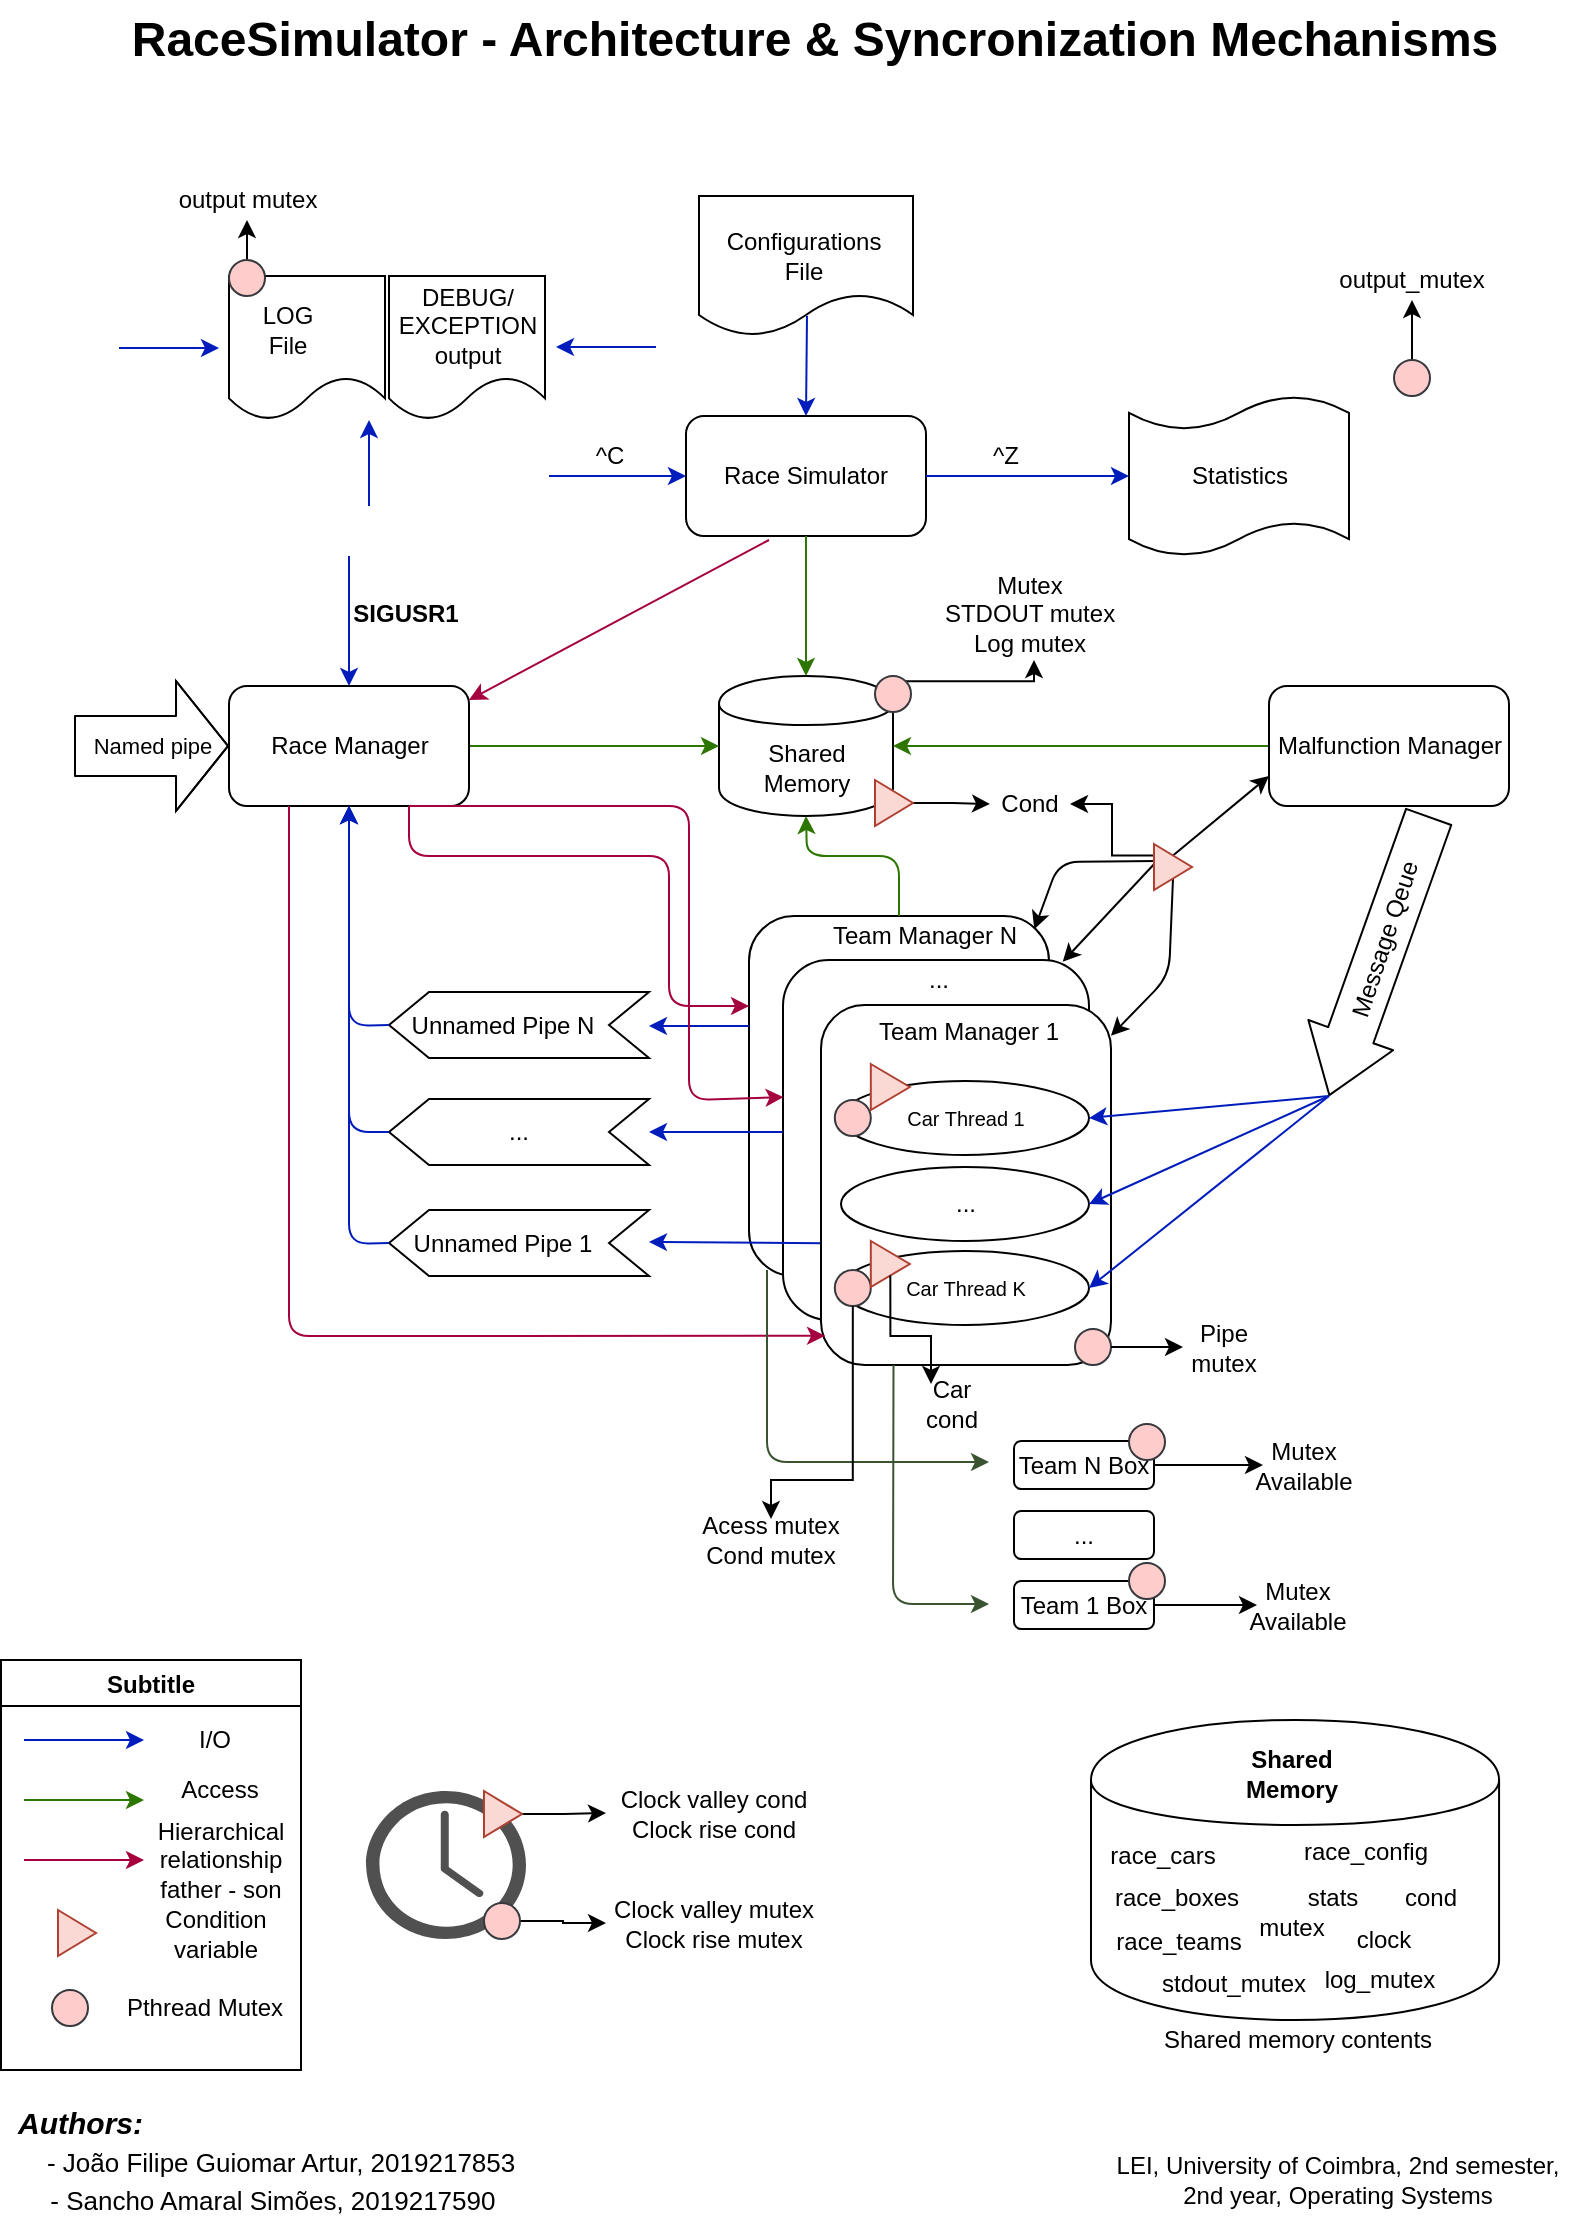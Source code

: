 <mxfile version="14.7.0" type="google"><diagram id="NdsoFHI-11ex6360zjBl" name="Page-1"><mxGraphModel dx="1662" dy="772" grid="1" gridSize="10" guides="1" tooltips="1" connect="1" arrows="1" fold="1" page="1" pageScale="1" pageWidth="827" pageHeight="1169" math="0" shadow="0"><root><mxCell id="0"/><mxCell id="1" parent="0"/><mxCell id="8gO8iqlARa6whVVpPcwn-1" value="Shared Memory" style="shape=cylinder;whiteSpace=wrap;html=1;boundedLbl=1;backgroundOutline=1;" parent="1" vertex="1"><mxGeometry x="372.5" y="368" width="87" height="70" as="geometry"/></mxCell><mxCell id="8gO8iqlARa6whVVpPcwn-2" value="Race Simulator" style="rounded=1;whiteSpace=wrap;html=1;" parent="1" vertex="1"><mxGeometry x="356" y="238" width="120" height="60" as="geometry"/></mxCell><mxCell id="8gO8iqlARa6whVVpPcwn-3" value="Statistics" style="shape=tape;whiteSpace=wrap;html=1;size=0.212;" parent="1" vertex="1"><mxGeometry x="577.5" y="228" width="110" height="80" as="geometry"/></mxCell><mxCell id="8gO8iqlARa6whVVpPcwn-4" value="" style="edgeStyle=orthogonalEdgeStyle;rounded=0;orthogonalLoop=1;jettySize=auto;html=1;strokeColor=#2D7600;entryX=1;entryY=0.5;entryDx=0;entryDy=0;fillColor=#60a917;" parent="1" source="8gO8iqlARa6whVVpPcwn-5" target="8gO8iqlARa6whVVpPcwn-1" edge="1"><mxGeometry relative="1" as="geometry"><mxPoint x="567.5" y="408" as="targetPoint"/></mxGeometry></mxCell><mxCell id="8gO8iqlARa6whVVpPcwn-5" value="Malfunction Manager" style="rounded=1;whiteSpace=wrap;html=1;" parent="1" vertex="1"><mxGeometry x="647.5" y="373" width="120" height="60" as="geometry"/></mxCell><mxCell id="8gO8iqlARa6whVVpPcwn-6" value="" style="edgeStyle=orthogonalEdgeStyle;rounded=0;orthogonalLoop=1;jettySize=auto;html=1;strokeColor=#2D7600;entryX=0;entryY=0.5;entryDx=0;entryDy=0;fillColor=#60a917;" parent="1" source="8gO8iqlARa6whVVpPcwn-7" target="8gO8iqlARa6whVVpPcwn-1" edge="1"><mxGeometry relative="1" as="geometry"><mxPoint x="327.5" y="408" as="targetPoint"/></mxGeometry></mxCell><mxCell id="8gO8iqlARa6whVVpPcwn-7" value="Race Manager" style="rounded=1;whiteSpace=wrap;html=1;" parent="1" vertex="1"><mxGeometry x="127.5" y="373" width="120" height="60" as="geometry"/></mxCell><mxCell id="8gO8iqlARa6whVVpPcwn-8" value="Named pipe" style="shape=flexArrow;endArrow=classic;html=1;width=30;endSize=8.33;endWidth=34;exitX=0;exitY=0.5;exitDx=0;exitDy=0;" parent="1" edge="1"><mxGeometry width="50" height="50" relative="1" as="geometry"><mxPoint x="50" y="403" as="sourcePoint"/><mxPoint x="127.5" y="403" as="targetPoint"/><Array as="points"><mxPoint x="57.5" y="403"/></Array></mxGeometry></mxCell><mxCell id="8gO8iqlARa6whVVpPcwn-9" value="" style="rounded=1;whiteSpace=wrap;html=1;" parent="1" vertex="1"><mxGeometry x="387.5" y="488" width="150" height="180" as="geometry"/></mxCell><mxCell id="8gO8iqlARa6whVVpPcwn-10" value="" style="rounded=1;whiteSpace=wrap;html=1;" parent="1" vertex="1"><mxGeometry x="404.5" y="510" width="153" height="180" as="geometry"/></mxCell><mxCell id="8gO8iqlARa6whVVpPcwn-11" value="..." style="text;html=1;strokeColor=none;fillColor=none;align=center;verticalAlign=middle;whiteSpace=wrap;rounded=0;" parent="1" vertex="1"><mxGeometry x="427" y="510" width="111" height="20" as="geometry"/></mxCell><mxCell id="8gO8iqlARa6whVVpPcwn-12" value="Team Manager N" style="text;html=1;strokeColor=none;fillColor=none;align=center;verticalAlign=middle;whiteSpace=wrap;rounded=0;" parent="1" vertex="1"><mxGeometry x="420" y="488" width="111" height="20" as="geometry"/></mxCell><mxCell id="8gO8iqlARa6whVVpPcwn-13" value="" style="shape=flexArrow;endArrow=classic;html=1;width=24;endSize=10.27;" parent="1" edge="1"><mxGeometry width="50" height="50" relative="1" as="geometry"><mxPoint x="727.5" y="438" as="sourcePoint"/><mxPoint x="677.5" y="578" as="targetPoint"/></mxGeometry></mxCell><mxCell id="8gO8iqlARa6whVVpPcwn-14" value="" style="shape=document;whiteSpace=wrap;html=1;boundedLbl=1;" parent="1" vertex="1"><mxGeometry x="362.5" y="128" width="107" height="70" as="geometry"/></mxCell><mxCell id="8gO8iqlARa6whVVpPcwn-15" value="" style="shape=document;whiteSpace=wrap;html=1;boundedLbl=1;" parent="1" vertex="1"><mxGeometry x="127.5" y="168" width="78" height="72" as="geometry"/></mxCell><mxCell id="8gO8iqlARa6whVVpPcwn-16" value="" style="endArrow=classic;html=1;strokeColor=#2D7600;exitX=0.5;exitY=1;exitDx=0;exitDy=0;fillColor=#60a917;" parent="1" source="8gO8iqlARa6whVVpPcwn-2" target="8gO8iqlARa6whVVpPcwn-1" edge="1"><mxGeometry width="50" height="50" relative="1" as="geometry"><mxPoint x="409.5" y="298" as="sourcePoint"/><mxPoint x="457.5" y="248" as="targetPoint"/></mxGeometry></mxCell><mxCell id="8gO8iqlARa6whVVpPcwn-17" value="" style="endArrow=classic;html=1;strokeColor=#2D7600;exitX=0.5;exitY=0;exitDx=0;exitDy=0;entryX=0.5;entryY=1;entryDx=0;entryDy=0;fillColor=#60a917;" parent="1" source="8gO8iqlARa6whVVpPcwn-9" target="8gO8iqlARa6whVVpPcwn-1" edge="1"><mxGeometry width="50" height="50" relative="1" as="geometry"><mxPoint x="418" y="518" as="sourcePoint"/><mxPoint x="468" y="468" as="targetPoint"/><Array as="points"><mxPoint x="462.5" y="458"/><mxPoint x="416.5" y="458"/></Array></mxGeometry></mxCell><mxCell id="8gO8iqlARa6whVVpPcwn-18" value="" style="endArrow=classic;html=1;strokeColor=#001DBC;entryX=0.5;entryY=0;entryDx=0;entryDy=0;fillColor=#0050ef;" parent="1" target="8gO8iqlARa6whVVpPcwn-2" edge="1"><mxGeometry width="50" height="50" relative="1" as="geometry"><mxPoint x="416.5" y="188" as="sourcePoint"/><mxPoint x="476" y="178" as="targetPoint"/></mxGeometry></mxCell><mxCell id="8gO8iqlARa6whVVpPcwn-19" value="" style="shape=step;perimeter=stepPerimeter;whiteSpace=wrap;html=1;fixedSize=1;rotation=180;" parent="1" vertex="1"><mxGeometry x="207.5" y="526" width="130" height="33" as="geometry"/></mxCell><mxCell id="8gO8iqlARa6whVVpPcwn-20" value="" style="shape=step;perimeter=stepPerimeter;whiteSpace=wrap;html=1;fixedSize=1;rotation=180;" parent="1" vertex="1"><mxGeometry x="207.5" y="579.5" width="130" height="33" as="geometry"/></mxCell><mxCell id="8gO8iqlARa6whVVpPcwn-21" value="" style="shape=step;perimeter=stepPerimeter;whiteSpace=wrap;html=1;fixedSize=1;rotation=180;" parent="1" vertex="1"><mxGeometry x="207.5" y="635" width="130" height="33" as="geometry"/></mxCell><mxCell id="8gO8iqlARa6whVVpPcwn-22" value="Unnamed Pipe N" style="text;html=1;strokeColor=none;fillColor=none;align=center;verticalAlign=middle;whiteSpace=wrap;rounded=0;" parent="1" vertex="1"><mxGeometry x="213" y="528" width="103" height="29" as="geometry"/></mxCell><mxCell id="8gO8iqlARa6whVVpPcwn-23" value="..." style="text;html=1;strokeColor=none;fillColor=none;align=center;verticalAlign=middle;whiteSpace=wrap;rounded=0;" parent="1" vertex="1"><mxGeometry x="221" y="581.5" width="103" height="29" as="geometry"/></mxCell><mxCell id="8gO8iqlARa6whVVpPcwn-24" value="Unnamed Pipe 1" style="text;html=1;strokeColor=none;fillColor=none;align=center;verticalAlign=middle;whiteSpace=wrap;rounded=0;" parent="1" vertex="1"><mxGeometry x="213" y="637" width="103" height="29" as="geometry"/></mxCell><mxCell id="8gO8iqlARa6whVVpPcwn-25" value="" style="endArrow=classic;html=1;strokeColor=#001DBC;fillColor=#0050ef;" parent="1" edge="1"><mxGeometry width="50" height="50" relative="1" as="geometry"><mxPoint x="387.5" y="543" as="sourcePoint"/><mxPoint x="337.5" y="543" as="targetPoint"/></mxGeometry></mxCell><mxCell id="8gO8iqlARa6whVVpPcwn-26" value="" style="endArrow=classic;html=1;strokeColor=#001DBC;fillColor=#0050ef;" parent="1" edge="1"><mxGeometry width="50" height="50" relative="1" as="geometry"><mxPoint x="404.5" y="596" as="sourcePoint"/><mxPoint x="337.5" y="596" as="targetPoint"/></mxGeometry></mxCell><mxCell id="8gO8iqlARa6whVVpPcwn-27" value="" style="endArrow=classic;html=1;strokeColor=#001DBC;fillColor=#0050ef;exitX=0.011;exitY=0.662;exitDx=0;exitDy=0;exitPerimeter=0;" parent="1" source="8gO8iqlARa6whVVpPcwn-82" edge="1"><mxGeometry width="50" height="50" relative="1" as="geometry"><mxPoint x="427.5" y="652" as="sourcePoint"/><mxPoint x="337.5" y="651" as="targetPoint"/></mxGeometry></mxCell><mxCell id="8gO8iqlARa6whVVpPcwn-28" value="" style="endArrow=classic;html=1;strokeColor=#001DBC;entryX=0.5;entryY=0;entryDx=0;entryDy=0;fillColor=#0050ef;" parent="1" target="8gO8iqlARa6whVVpPcwn-7" edge="1"><mxGeometry width="50" height="50" relative="1" as="geometry"><mxPoint x="187.5" y="308" as="sourcePoint"/><mxPoint x="207.5" y="298" as="targetPoint"/></mxGeometry></mxCell><mxCell id="8gO8iqlARa6whVVpPcwn-29" value="" style="endArrow=classic;html=1;strokeColor=#001DBC;entryX=0.5;entryY=1;entryDx=0;entryDy=0;exitX=1;exitY=0.5;exitDx=0;exitDy=0;fillColor=#0050ef;" parent="1" source="8gO8iqlARa6whVVpPcwn-19" target="8gO8iqlARa6whVVpPcwn-7" edge="1"><mxGeometry width="50" height="50" relative="1" as="geometry"><mxPoint x="187.5" y="538" as="sourcePoint"/><mxPoint x="192.5" y="460.5" as="targetPoint"/><Array as="points"><mxPoint x="187.5" y="543"/></Array></mxGeometry></mxCell><mxCell id="8gO8iqlARa6whVVpPcwn-30" value="" style="endArrow=classic;html=1;strokeColor=#001DBC;exitX=1;exitY=0.5;exitDx=0;exitDy=0;entryX=0.5;entryY=1;entryDx=0;entryDy=0;fillColor=#0050ef;" parent="1" source="8gO8iqlARa6whVVpPcwn-20" target="8gO8iqlARa6whVVpPcwn-7" edge="1"><mxGeometry width="50" height="50" relative="1" as="geometry"><mxPoint x="217.5" y="552.5" as="sourcePoint"/><mxPoint x="187.5" y="443" as="targetPoint"/><Array as="points"><mxPoint x="187.5" y="596"/></Array></mxGeometry></mxCell><mxCell id="8gO8iqlARa6whVVpPcwn-31" value="" style="endArrow=classic;html=1;strokeColor=#001DBC;exitX=1;exitY=0.5;exitDx=0;exitDy=0;entryX=0.5;entryY=1;entryDx=0;entryDy=0;fillColor=#0050ef;" parent="1" source="8gO8iqlARa6whVVpPcwn-21" target="8gO8iqlARa6whVVpPcwn-7" edge="1"><mxGeometry width="50" height="50" relative="1" as="geometry"><mxPoint x="171" y="641.5" as="sourcePoint"/><mxPoint x="151" y="472" as="targetPoint"/><Array as="points"><mxPoint x="187.5" y="652"/></Array></mxGeometry></mxCell><mxCell id="8gO8iqlARa6whVVpPcwn-32" value="" style="endArrow=classic;html=1;strokeColor=#001DBC;entryX=0;entryY=0.5;entryDx=0;entryDy=0;entryPerimeter=0;exitX=1;exitY=0.5;exitDx=0;exitDy=0;fillColor=#0050ef;" parent="1" source="8gO8iqlARa6whVVpPcwn-2" target="8gO8iqlARa6whVVpPcwn-3" edge="1"><mxGeometry width="50" height="50" relative="1" as="geometry"><mxPoint x="500.5" y="303" as="sourcePoint"/><mxPoint x="550.5" y="253" as="targetPoint"/></mxGeometry></mxCell><mxCell id="8gO8iqlARa6whVVpPcwn-33" value="" style="endArrow=classic;html=1;strokeColor=#001DBC;entryX=0;entryY=0.5;entryDx=0;entryDy=0;fillColor=#0050ef;" parent="1" target="8gO8iqlARa6whVVpPcwn-2" edge="1"><mxGeometry width="50" height="50" relative="1" as="geometry"><mxPoint x="287.5" y="268" as="sourcePoint"/><mxPoint x="307.5" y="253" as="targetPoint"/></mxGeometry></mxCell><mxCell id="8gO8iqlARa6whVVpPcwn-34" value="^C" style="text;html=1;strokeColor=none;fillColor=none;align=center;verticalAlign=middle;whiteSpace=wrap;rounded=0;" parent="1" vertex="1"><mxGeometry x="297.5" y="248" width="40" height="20" as="geometry"/></mxCell><mxCell id="8gO8iqlARa6whVVpPcwn-35" value="^Z" style="text;html=1;strokeColor=none;fillColor=none;align=center;verticalAlign=middle;whiteSpace=wrap;rounded=0;" parent="1" vertex="1"><mxGeometry x="496" y="248" width="40" height="20" as="geometry"/></mxCell><mxCell id="8gO8iqlARa6whVVpPcwn-36" value="SIGUSR1" style="text;html=1;strokeColor=none;fillColor=none;align=center;verticalAlign=middle;whiteSpace=wrap;rounded=0;fontStyle=1" parent="1" vertex="1"><mxGeometry x="196" y="327" width="40" height="20" as="geometry"/></mxCell><mxCell id="8gO8iqlARa6whVVpPcwn-37" value="Message Qeue" style="text;html=1;strokeColor=none;fillColor=none;align=center;verticalAlign=middle;whiteSpace=wrap;rounded=0;rotation=-71.6;" parent="1" vertex="1"><mxGeometry x="640.5" y="490" width="130" height="20" as="geometry"/></mxCell><mxCell id="8gO8iqlARa6whVVpPcwn-38" value="Configurations File" style="text;html=1;strokeColor=none;fillColor=none;align=center;verticalAlign=middle;whiteSpace=wrap;rounded=0;" parent="1" vertex="1"><mxGeometry x="394.5" y="148" width="40" height="20" as="geometry"/></mxCell><mxCell id="8gO8iqlARa6whVVpPcwn-39" value="LOG File" style="text;html=1;strokeColor=none;fillColor=none;align=center;verticalAlign=middle;whiteSpace=wrap;rounded=0;" parent="1" vertex="1"><mxGeometry x="137" y="185" width="40" height="20" as="geometry"/></mxCell><mxCell id="8gO8iqlARa6whVVpPcwn-40" value="" style="endArrow=classic;html=1;strokeColor=#001DBC;fillColor=#0050ef;" parent="1" edge="1"><mxGeometry width="50" height="50" relative="1" as="geometry"><mxPoint x="72.5" y="204" as="sourcePoint"/><mxPoint x="122.5" y="204" as="targetPoint"/></mxGeometry></mxCell><mxCell id="8gO8iqlARa6whVVpPcwn-41" value="" style="endArrow=classic;html=1;strokeColor=#001DBC;fillColor=#0050ef;" parent="1" edge="1"><mxGeometry width="50" height="50" relative="1" as="geometry"><mxPoint x="197.5" y="283" as="sourcePoint"/><mxPoint x="197.5" y="240" as="targetPoint"/></mxGeometry></mxCell><mxCell id="8gO8iqlARa6whVVpPcwn-42" value="" style="endArrow=classic;html=1;strokeColor=#A50040;exitX=0.75;exitY=1;exitDx=0;exitDy=0;fillColor=#d80073;entryX=0;entryY=0.25;entryDx=0;entryDy=0;" parent="1" source="8gO8iqlARa6whVVpPcwn-7" target="8gO8iqlARa6whVVpPcwn-9" edge="1"><mxGeometry width="50" height="50" relative="1" as="geometry"><mxPoint x="257.5" y="493" as="sourcePoint"/><mxPoint x="387.5" y="524" as="targetPoint"/><Array as="points"><mxPoint x="217.5" y="458"/><mxPoint x="347.5" y="458"/><mxPoint x="347.5" y="533"/></Array></mxGeometry></mxCell><mxCell id="8gO8iqlARa6whVVpPcwn-43" value="" style="endArrow=classic;html=1;strokeColor=#A50040;entryX=0.002;entryY=0.381;entryDx=0;entryDy=0;exitX=0.75;exitY=1;exitDx=0;exitDy=0;fillColor=#d80073;entryPerimeter=0;" parent="1" source="8gO8iqlARa6whVVpPcwn-7" target="8gO8iqlARa6whVVpPcwn-10" edge="1"><mxGeometry width="50" height="50" relative="1" as="geometry"><mxPoint x="27.5" y="1038" as="sourcePoint"/><mxPoint x="77.5" y="988" as="targetPoint"/><Array as="points"><mxPoint x="357.5" y="433"/><mxPoint x="357.5" y="580"/></Array></mxGeometry></mxCell><mxCell id="8gO8iqlARa6whVVpPcwn-44" value="Subtitle" style="swimlane;startSize=23;" parent="1" vertex="1"><mxGeometry x="13.5" y="860" width="150" height="205" as="geometry"/></mxCell><mxCell id="8gO8iqlARa6whVVpPcwn-45" value="" style="endArrow=classic;html=1;strokeColor=#001DBC;fillColor=#0050ef;" parent="8gO8iqlARa6whVVpPcwn-44" edge="1"><mxGeometry width="50" height="50" relative="1" as="geometry"><mxPoint x="11.5" y="40" as="sourcePoint"/><mxPoint x="71.5" y="40" as="targetPoint"/></mxGeometry></mxCell><mxCell id="8gO8iqlARa6whVVpPcwn-46" value="" style="endArrow=classic;html=1;strokeColor=#2D7600;fillColor=#60a917;" parent="8gO8iqlARa6whVVpPcwn-44" edge="1"><mxGeometry width="50" height="50" relative="1" as="geometry"><mxPoint x="11.5" y="70" as="sourcePoint"/><mxPoint x="71.5" y="70" as="targetPoint"/></mxGeometry></mxCell><mxCell id="8gO8iqlARa6whVVpPcwn-47" value="" style="endArrow=classic;html=1;strokeColor=#A50040;fillColor=#d80073;" parent="8gO8iqlARa6whVVpPcwn-44" edge="1"><mxGeometry width="50" height="50" relative="1" as="geometry"><mxPoint x="11.5" y="100" as="sourcePoint"/><mxPoint x="71.5" y="100" as="targetPoint"/></mxGeometry></mxCell><mxCell id="8gO8iqlARa6whVVpPcwn-48" value="I/O" style="text;html=1;strokeColor=none;fillColor=none;align=center;verticalAlign=middle;whiteSpace=wrap;rounded=0;" parent="8gO8iqlARa6whVVpPcwn-44" vertex="1"><mxGeometry x="81.5" y="30" width="51" height="20" as="geometry"/></mxCell><mxCell id="8gO8iqlARa6whVVpPcwn-49" value="Access" style="text;html=1;strokeColor=none;fillColor=none;align=center;verticalAlign=middle;whiteSpace=wrap;rounded=0;" parent="8gO8iqlARa6whVVpPcwn-44" vertex="1"><mxGeometry x="79.5" y="50" width="60" height="30" as="geometry"/></mxCell><mxCell id="8gO8iqlARa6whVVpPcwn-50" value="Hierarchical relationship father - son" style="text;html=1;strokeColor=none;fillColor=none;align=center;verticalAlign=middle;whiteSpace=wrap;rounded=0;" parent="8gO8iqlARa6whVVpPcwn-44" vertex="1"><mxGeometry x="69" y="90" width="81" height="20" as="geometry"/></mxCell><mxCell id="8gO8iqlARa6whVVpPcwn-51" value="" style="triangle;whiteSpace=wrap;html=1;fillColor=#fad9d5;strokeColor=#ae4132;" parent="8gO8iqlARa6whVVpPcwn-44" vertex="1"><mxGeometry x="28.5" y="125" width="19" height="23" as="geometry"/></mxCell><mxCell id="8gO8iqlARa6whVVpPcwn-52" value="Pthread Mutex" style="text;html=1;strokeColor=none;fillColor=none;align=center;verticalAlign=middle;whiteSpace=wrap;rounded=0;" parent="8gO8iqlARa6whVVpPcwn-44" vertex="1"><mxGeometry x="60.5" y="161" width="83" height="26" as="geometry"/></mxCell><mxCell id="8gO8iqlARa6whVVpPcwn-53" value="Condition variable" style="text;html=1;strokeColor=none;fillColor=none;align=center;verticalAlign=middle;whiteSpace=wrap;rounded=0;" parent="8gO8iqlARa6whVVpPcwn-44" vertex="1"><mxGeometry x="87" y="126.5" width="40" height="20" as="geometry"/></mxCell><mxCell id="xKIguMihCCYC_2mkMDMm-12" value="" style="ellipse;whiteSpace=wrap;html=1;aspect=fixed;fillColor=#ffcccc;strokeColor=#36393d;direction=north;" parent="8gO8iqlARa6whVVpPcwn-44" vertex="1"><mxGeometry x="25.5" y="165" width="18" height="18" as="geometry"/></mxCell><mxCell id="8gO8iqlARa6whVVpPcwn-62" value="output mutex" style="text;html=1;strokeColor=none;fillColor=none;align=center;verticalAlign=middle;whiteSpace=wrap;rounded=0;" parent="1" vertex="1"><mxGeometry x="87.75" y="120" width="97.5" height="20" as="geometry"/></mxCell><mxCell id="xKIguMihCCYC_2mkMDMm-32" style="edgeStyle=orthogonalEdgeStyle;rounded=0;orthogonalLoop=1;jettySize=auto;html=1;exitX=1;exitY=0.5;exitDx=0;exitDy=0;entryX=0;entryY=0.5;entryDx=0;entryDy=0;" parent="1" source="8gO8iqlARa6whVVpPcwn-63" target="xKIguMihCCYC_2mkMDMm-29" edge="1"><mxGeometry relative="1" as="geometry"/></mxCell><mxCell id="8gO8iqlARa6whVVpPcwn-63" value="Team 1 Box" style="rounded=1;whiteSpace=wrap;html=1;" parent="1" vertex="1"><mxGeometry x="520" y="820.5" width="70" height="24" as="geometry"/></mxCell><mxCell id="8gO8iqlARa6whVVpPcwn-65" value="RaceSimulator - Architecture &amp;amp; Syncronization Mechanisms" style="text;strokeColor=none;fillColor=none;html=1;fontSize=24;fontStyle=1;verticalAlign=middle;align=center;" parent="1" vertex="1"><mxGeometry x="370" y="30" width="100" height="40" as="geometry"/></mxCell><mxCell id="8gO8iqlARa6whVVpPcwn-66" value="" style="endArrow=classic;html=1;exitX=0.5;exitY=0;exitDx=0;exitDy=0;entryX=0;entryY=0.75;entryDx=0;entryDy=0;" parent="1" source="xKIguMihCCYC_2mkMDMm-19" target="8gO8iqlARa6whVVpPcwn-5" edge="1"><mxGeometry width="50" height="50" relative="1" as="geometry"><mxPoint x="608.5" y="449.25" as="sourcePoint"/><mxPoint x="666.5" y="328" as="targetPoint"/></mxGeometry></mxCell><mxCell id="8gO8iqlARa6whVVpPcwn-67" value="" style="endArrow=classic;html=1;exitX=0.5;exitY=1;exitDx=0;exitDy=0;" parent="1" source="xKIguMihCCYC_2mkMDMm-19" target="8gO8iqlARa6whVVpPcwn-82" edge="1"><mxGeometry width="50" height="50" relative="1" as="geometry"><mxPoint x="608.5" y="471.75" as="sourcePoint"/><mxPoint x="653.5" y="460" as="targetPoint"/><Array as="points"><mxPoint x="597.5" y="518"/></Array></mxGeometry></mxCell><mxCell id="8gO8iqlARa6whVVpPcwn-68" value="" style="endArrow=classic;html=1;exitX=0;exitY=0.5;exitDx=0;exitDy=0;entryX=0.914;entryY=0.005;entryDx=0;entryDy=0;entryPerimeter=0;" parent="1" target="8gO8iqlARa6whVVpPcwn-10" edge="1"><mxGeometry width="50" height="50" relative="1" as="geometry"><mxPoint x="591.5" y="460.5" as="sourcePoint"/><mxPoint x="605.543" y="548" as="targetPoint"/><Array as="points"/></mxGeometry></mxCell><mxCell id="8gO8iqlARa6whVVpPcwn-69" value="" style="endArrow=classic;html=1;exitX=0;exitY=0.5;exitDx=0;exitDy=0;entryX=0.951;entryY=0.037;entryDx=0;entryDy=0;entryPerimeter=0;" parent="1" target="8gO8iqlARa6whVVpPcwn-9" edge="1"><mxGeometry width="50" height="50" relative="1" as="geometry"><mxPoint x="591.5" y="460.5" as="sourcePoint"/><mxPoint x="615.543" y="558" as="targetPoint"/><Array as="points"><mxPoint x="542.5" y="461"/></Array></mxGeometry></mxCell><mxCell id="xKIguMihCCYC_2mkMDMm-33" style="edgeStyle=orthogonalEdgeStyle;rounded=0;orthogonalLoop=1;jettySize=auto;html=1;exitX=1;exitY=0.5;exitDx=0;exitDy=0;entryX=0;entryY=0.5;entryDx=0;entryDy=0;" parent="1" source="8gO8iqlARa6whVVpPcwn-80" target="xKIguMihCCYC_2mkMDMm-28" edge="1"><mxGeometry relative="1" as="geometry"/></mxCell><mxCell id="8gO8iqlARa6whVVpPcwn-80" value="Team N Box" style="rounded=1;whiteSpace=wrap;html=1;" parent="1" vertex="1"><mxGeometry x="520" y="750.5" width="70" height="24" as="geometry"/></mxCell><mxCell id="8gO8iqlARa6whVVpPcwn-81" value="" style="group" parent="1" vertex="1" connectable="0"><mxGeometry x="423.5" y="532.5" width="145" height="180" as="geometry"/></mxCell><mxCell id="8gO8iqlARa6whVVpPcwn-82" value="" style="rounded=1;whiteSpace=wrap;html=1;" parent="8gO8iqlARa6whVVpPcwn-81" vertex="1"><mxGeometry width="145" height="180" as="geometry"/></mxCell><mxCell id="8gO8iqlARa6whVVpPcwn-83" value="Team Manager 1" style="text;html=1;strokeColor=none;fillColor=none;align=center;verticalAlign=middle;whiteSpace=wrap;rounded=0;" parent="8gO8iqlARa6whVVpPcwn-81" vertex="1"><mxGeometry x="24.908" y="4.263" width="98.742" height="18.947" as="geometry"/></mxCell><mxCell id="8gO8iqlARa6whVVpPcwn-84" value="Car Thread 1" style="ellipse;whiteSpace=wrap;html=1;fontSize=10;" parent="8gO8iqlARa6whVVpPcwn-81" vertex="1"><mxGeometry x="10" y="38" width="124" height="37" as="geometry"/></mxCell><mxCell id="8gO8iqlARa6whVVpPcwn-85" value="Car Thread K" style="ellipse;whiteSpace=wrap;html=1;fontSize=10;" parent="8gO8iqlARa6whVVpPcwn-81" vertex="1"><mxGeometry x="10" y="123" width="124" height="37" as="geometry"/></mxCell><mxCell id="8gO8iqlARa6whVVpPcwn-86" value="..." style="ellipse;whiteSpace=wrap;html=1;" parent="8gO8iqlARa6whVVpPcwn-81" vertex="1"><mxGeometry x="10" y="81" width="124" height="37" as="geometry"/></mxCell><mxCell id="xKIguMihCCYC_2mkMDMm-15" value="" style="ellipse;whiteSpace=wrap;html=1;aspect=fixed;fillColor=#ffcccc;strokeColor=#36393d;direction=north;" parent="8gO8iqlARa6whVVpPcwn-81" vertex="1"><mxGeometry x="127" y="162" width="18" height="18" as="geometry"/></mxCell><mxCell id="xKIguMihCCYC_2mkMDMm-26" value="" style="ellipse;whiteSpace=wrap;html=1;aspect=fixed;fillColor=#ffcccc;strokeColor=#36393d;direction=north;" parent="8gO8iqlARa6whVVpPcwn-81" vertex="1"><mxGeometry x="6.91" y="132.5" width="18" height="18" as="geometry"/></mxCell><mxCell id="xKIguMihCCYC_2mkMDMm-27" value="" style="ellipse;whiteSpace=wrap;html=1;aspect=fixed;fillColor=#ffcccc;strokeColor=#36393d;direction=north;" parent="8gO8iqlARa6whVVpPcwn-81" vertex="1"><mxGeometry x="6.91" y="47.5" width="18" height="18" as="geometry"/></mxCell><mxCell id="xKIguMihCCYC_2mkMDMm-38" value="" style="triangle;whiteSpace=wrap;html=1;fillColor=#fad9d5;strokeColor=#ae4132;" parent="8gO8iqlARa6whVVpPcwn-81" vertex="1"><mxGeometry x="24.91" y="29.5" width="19.5" height="23" as="geometry"/></mxCell><mxCell id="xKIguMihCCYC_2mkMDMm-39" value="" style="triangle;whiteSpace=wrap;html=1;fillColor=#fad9d5;strokeColor=#ae4132;" parent="8gO8iqlARa6whVVpPcwn-81" vertex="1"><mxGeometry x="24.91" y="118" width="19.5" height="23" as="geometry"/></mxCell><mxCell id="8gO8iqlARa6whVVpPcwn-87" value="" style="endArrow=classic;html=1;fillColor=#0050ef;strokeColor=#001DBC;entryX=1;entryY=0.5;entryDx=0;entryDy=0;" parent="1" target="8gO8iqlARa6whVVpPcwn-85" edge="1"><mxGeometry width="50" height="50" relative="1" as="geometry"><mxPoint x="677.5" y="578" as="sourcePoint"/><mxPoint x="727.5" y="533" as="targetPoint"/></mxGeometry></mxCell><mxCell id="8gO8iqlARa6whVVpPcwn-88" value="" style="endArrow=classic;html=1;entryX=1;entryY=0.5;entryDx=0;entryDy=0;fillColor=#0050ef;strokeColor=#001DBC;" parent="1" target="8gO8iqlARa6whVVpPcwn-86" edge="1"><mxGeometry width="50" height="50" relative="1" as="geometry"><mxPoint x="677.5" y="578" as="sourcePoint"/><mxPoint x="607.5" y="603" as="targetPoint"/></mxGeometry></mxCell><mxCell id="8gO8iqlARa6whVVpPcwn-89" value="" style="endArrow=classic;html=1;entryX=1;entryY=0.5;entryDx=0;entryDy=0;fillColor=#0050ef;strokeColor=#001DBC;" parent="1" target="8gO8iqlARa6whVVpPcwn-84" edge="1"><mxGeometry width="50" height="50" relative="1" as="geometry"><mxPoint x="677.5" y="578" as="sourcePoint"/><mxPoint x="727.5" y="533" as="targetPoint"/></mxGeometry></mxCell><mxCell id="8gO8iqlARa6whVVpPcwn-90" value="" style="endArrow=classic;html=1;strokeColor=#A50040;entryX=0.014;entryY=0.919;entryDx=0;entryDy=0;exitX=0.25;exitY=1;exitDx=0;exitDy=0;fillColor=#d80073;entryPerimeter=0;" parent="1" source="8gO8iqlARa6whVVpPcwn-7" target="8gO8iqlARa6whVVpPcwn-82" edge="1"><mxGeometry width="50" height="50" relative="1" as="geometry"><mxPoint x="114" y="697" as="sourcePoint"/><mxPoint x="301" y="819" as="targetPoint"/><Array as="points"><mxPoint x="157.5" y="698"/></Array></mxGeometry></mxCell><mxCell id="8gO8iqlARa6whVVpPcwn-91" value="" style="endArrow=classic;html=1;fontSize=10;exitX=0.06;exitY=0.983;exitDx=0;exitDy=0;exitPerimeter=0;fillColor=#6d8764;strokeColor=#3A5431;" parent="1" source="8gO8iqlARa6whVVpPcwn-9" edge="1"><mxGeometry width="50" height="50" relative="1" as="geometry"><mxPoint x="397.5" y="748" as="sourcePoint"/><mxPoint x="507.5" y="761" as="targetPoint"/><Array as="points"><mxPoint x="396.5" y="761"/></Array></mxGeometry></mxCell><mxCell id="8gO8iqlARa6whVVpPcwn-92" value="" style="endArrow=classic;html=1;fontSize=10;exitX=0.25;exitY=1;exitDx=0;exitDy=0;fillColor=#6d8764;strokeColor=#3A5431;" parent="1" source="8gO8iqlARa6whVVpPcwn-82" edge="1"><mxGeometry width="50" height="50" relative="1" as="geometry"><mxPoint x="403" y="735.94" as="sourcePoint"/><mxPoint x="507.5" y="832" as="targetPoint"/><Array as="points"><mxPoint x="459.5" y="832"/></Array></mxGeometry></mxCell><mxCell id="8gO8iqlARa6whVVpPcwn-97" value="" style="group" parent="1" vertex="1" connectable="0"><mxGeometry x="558.5" y="890" width="212" height="150" as="geometry"/></mxCell><mxCell id="8gO8iqlARa6whVVpPcwn-98" value="" style="shape=cylinder;whiteSpace=wrap;html=1;boundedLbl=1;backgroundOutline=1;" parent="8gO8iqlARa6whVVpPcwn-97" vertex="1"><mxGeometry width="204.041" height="150" as="geometry"/></mxCell><mxCell id="8gO8iqlARa6whVVpPcwn-99" value="" style="group" parent="8gO8iqlARa6whVVpPcwn-97" vertex="1" connectable="0"><mxGeometry x="5.99" y="9.155" width="183.01" height="130.845" as="geometry"/></mxCell><mxCell id="8gO8iqlARa6whVVpPcwn-100" value="Shared Memory" style="text;html=1;strokeColor=none;fillColor=none;align=center;verticalAlign=middle;whiteSpace=wrap;rounded=0;fontSize=12;fontStyle=1" parent="8gO8iqlARa6whVVpPcwn-99" vertex="1"><mxGeometry x="65.28" width="57.884" height="35.211" as="geometry"/></mxCell><mxCell id="xKIguMihCCYC_2mkMDMm-63" value="mutex" style="text;html=1;strokeColor=none;fillColor=none;align=center;verticalAlign=middle;whiteSpace=wrap;rounded=0;" parent="8gO8iqlARa6whVVpPcwn-99" vertex="1"><mxGeometry x="69.47" y="83.153" width="49.5" height="23.077" as="geometry"/></mxCell><mxCell id="xKIguMihCCYC_2mkMDMm-65" value="log_mutex" style="text;html=1;strokeColor=none;fillColor=none;align=center;verticalAlign=middle;whiteSpace=wrap;rounded=0;" parent="8gO8iqlARa6whVVpPcwn-99" vertex="1"><mxGeometry x="118.97" y="110.845" width="40" height="20" as="geometry"/></mxCell><mxCell id="8gO8iqlARa6whVVpPcwn-101" value="race_boxes" style="text;html=1;strokeColor=none;fillColor=none;align=center;verticalAlign=middle;whiteSpace=wrap;rounded=0;fontSize=12;" parent="8gO8iqlARa6whVVpPcwn-97" vertex="1"><mxGeometry x="10.99" y="67.56" width="65.119" height="42.254" as="geometry"/></mxCell><mxCell id="8gO8iqlARa6whVVpPcwn-102" value="race_teams" style="text;html=1;strokeColor=none;fillColor=none;align=center;verticalAlign=middle;whiteSpace=wrap;rounded=0;fontSize=12;" parent="8gO8iqlARa6whVVpPcwn-97" vertex="1"><mxGeometry x="29.003" y="103.948" width="28.942" height="14.085" as="geometry"/></mxCell><mxCell id="8gO8iqlARa6whVVpPcwn-103" value="race_config" style="text;html=1;strokeColor=none;fillColor=none;align=center;verticalAlign=middle;whiteSpace=wrap;rounded=0;fontSize=12;" parent="8gO8iqlARa6whVVpPcwn-97" vertex="1"><mxGeometry x="108.5" y="52.5" width="58" height="27.692" as="geometry"/></mxCell><mxCell id="8gO8iqlARa6whVVpPcwn-104" value="stats" style="text;html=1;strokeColor=none;fillColor=none;align=center;verticalAlign=middle;whiteSpace=wrap;rounded=0;fontSize=12;" parent="8gO8iqlARa6whVVpPcwn-97" vertex="1"><mxGeometry x="106.212" y="81.758" width="28.942" height="14.085" as="geometry"/></mxCell><mxCell id="8gO8iqlARa6whVVpPcwn-105" value="cond" style="text;html=1;strokeColor=none;fillColor=none;align=center;verticalAlign=middle;whiteSpace=wrap;rounded=0;direction=south;" parent="8gO8iqlARa6whVVpPcwn-97" vertex="1"><mxGeometry x="160.5" y="62.885" width="19" height="53.077" as="geometry"/></mxCell><mxCell id="8gO8iqlARa6whVVpPcwn-106" value="race_cars" style="text;html=1;strokeColor=none;fillColor=none;align=center;verticalAlign=middle;whiteSpace=wrap;rounded=0;fontSize=12;" parent="8gO8iqlARa6whVVpPcwn-97" vertex="1"><mxGeometry x="10.788" y="53.545" width="50.648" height="28.169" as="geometry"/></mxCell><mxCell id="xKIguMihCCYC_2mkMDMm-64" value="stdout_mutex" style="text;html=1;strokeColor=none;fillColor=none;align=center;verticalAlign=middle;whiteSpace=wrap;rounded=0;" parent="8gO8iqlARa6whVVpPcwn-97" vertex="1"><mxGeometry x="51.5" y="122.03" width="40" height="20" as="geometry"/></mxCell><mxCell id="xKIguMihCCYC_2mkMDMm-50" value="clock" style="text;html=1;strokeColor=none;fillColor=none;align=center;verticalAlign=middle;whiteSpace=wrap;rounded=0;" parent="8gO8iqlARa6whVVpPcwn-97" vertex="1"><mxGeometry x="126.5" y="98.953" width="40" height="23.077" as="geometry"/></mxCell><mxCell id="8gO8iqlARa6whVVpPcwn-107" value="Shared memory contents" style="text;html=1;strokeColor=none;fillColor=none;align=center;verticalAlign=middle;whiteSpace=wrap;rounded=0;fontSize=12;" parent="1" vertex="1"><mxGeometry x="576.5" y="1040" width="170" height="20" as="geometry"/></mxCell><mxCell id="8gO8iqlARa6whVVpPcwn-108" value="&lt;div style=&quot;text-align: justify&quot;&gt;&lt;b style=&quot;font-size: 15px&quot;&gt;&lt;i&gt;&lt;font style=&quot;font-size: 15px&quot;&gt;Authors&lt;/font&gt;&lt;span&gt;:&lt;/span&gt;&lt;/i&gt;&lt;/b&gt;&lt;/div&gt;&lt;font style=&quot;font-size: 13px&quot;&gt;&lt;span style=&quot;text-align: justify&quot;&gt;&amp;nbsp; &amp;nbsp; &lt;font style=&quot;font-size: 13px&quot;&gt;-&lt;/font&gt;&lt;font style=&quot;font-size: 13px&quot;&gt; João Filipe Guiomar Artur, 2019217853&lt;/font&gt;&lt;/span&gt;&lt;font style=&quot;font-size: 15px&quot;&gt;&lt;br&gt;&lt;/font&gt;&lt;/font&gt;&lt;div style=&quot;text-align: justify&quot;&gt;&lt;font style=&quot;font-size: 15px&quot;&gt;&amp;nbsp; &amp;nbsp;&lt;/font&gt;&lt;font style=&quot;font-size: 13px&quot;&gt; - Sancho Amaral Simões, 2019217590&lt;/font&gt;&lt;/div&gt;" style="text;html=1;strokeColor=none;fillColor=none;align=left;verticalAlign=middle;whiteSpace=wrap;rounded=0;fontSize=16;" parent="1" vertex="1"><mxGeometry x="20" y="1080" width="335" height="60" as="geometry"/></mxCell><mxCell id="8gO8iqlARa6whVVpPcwn-109" value="&lt;span style=&quot;font-family: &amp;#34;helvetica&amp;#34; , &amp;#34;arial&amp;#34; , sans-serif ; font-size: 0px&quot;&gt;%3CmxGraphModel%3E%3Croot%3E%3CmxCell%20id%3D%220%22%2F%3E%3CmxCell%20id%3D%221%22%20parent%3D%220%22%2F%3E%3CmxCell%20id%3D%222%22%20value%3D%22%22%20style%3D%22ellipse%3BwhiteSpace%3Dwrap%3Bhtml%3D1%3Baspect%3Dfixed%3BfillColor%3D%23cdeb8b%3BstrokeColor%3D%2336393d%3B%22%20vertex%3D%221%22%20parent%3D%221%22%3E%3CmxGeometry%20x%3D%2237.5%22%20y%3D%22124%22%20width%3D%2215%22%20height%3D%2215%22%20as%3D%22geometry%22%2F%3E%3C%2FmxCell%3E%3CmxCell%20id%3D%223%22%20value%3D%22%22%20style%3D%22ellipse%3BwhiteSpace%3Dwrap%3Bhtml%3D1%3Baspect%3Dfixed%3BfillColor%3D%23ffcccc%3BstrokeColor%3D%2336393d%3Bdirection%3Dnorth%3B%22%20vertex%3D%221%22%20parent%3D%221%22%3E%3CmxGeometry%20x%3D%2237.5%22%20y%3D%22143%22%20width%3D%2215%22%20height%3D%2215%22%20as%3D%22geometry%22%2F%3E%3C%2FmxCell%3E%3C%2Froot%3E%3C%2FmxGraphModel%3E&lt;/span&gt;&lt;span style=&quot;font-family: &amp;#34;helvetica&amp;#34; , &amp;#34;arial&amp;#34; , sans-serif ; font-size: 0px&quot;&gt;%3CmxGraphModel%3E%3Croot%3E%3CmxCell%20id%3D%220%22%2F%3E%3CmxCell%20id%3D%221%22%20parent%3D%220%22%2F%3E%3CmxCell%20id%3D%222%22%20value%3D%22%22%20style%3D%22ellipse%3BwhiteSpace%3Dwrap%3Bhtml%3D1%3Baspect%3Dfixed%3BfillColor%3D%23cdeb8b%3BstrokeColor%3D%2336393d%3B%22%20vertex%3D%221%22%20parent%3D%221%22%3E%3CmxGeometry%20x%3D%2237.5%22%20y%3D%22124%22%20width%3D%2215%22%20height%3D%2215%22%20as%3D%22geometry%22%2F%3E%3C%2FmxCell%3E%3CmxCell%20id%3D%223%22%20value%3D%22%22%20style%3D%22ellipse%3BwhiteSpace%3Dwrap%3Bhtml%3D1%3Baspect%3Dfixed%3BfillColor%3D%23ffcccc%3BstrokeColor%3D%2336393d%3Bdirection%3Dnorth%3B%22%20vertex%3D%221%22%20parent%3D%221%22%3E%3CmxGeometry%20x%3D%2237.5%22%20y%3D%22143%22%20width%3D%2215%22%20height%3D%2215%22%20as%3D%22geometry%22%2F%3E%3C%2FmxCell%3E%3C%2Froot%3E%3C%2FmxGraphModel%3E&lt;/span&gt;" style="text;html=1;resizable=0;points=[];autosize=1;align=left;verticalAlign=top;spacingTop=-4;" parent="1" vertex="1"><mxGeometry x="78.5" y="317" width="20" height="20" as="geometry"/></mxCell><mxCell id="8gO8iqlARa6whVVpPcwn-113" value="DEBUG/ EXCEPTION&lt;br&gt;output" style="shape=document;whiteSpace=wrap;html=1;boundedLbl=1;" parent="1" vertex="1"><mxGeometry x="207.5" y="168" width="78" height="72" as="geometry"/></mxCell><mxCell id="8gO8iqlARa6whVVpPcwn-114" value="" style="endArrow=classic;html=1;strokeColor=#001DBC;fillColor=#0050ef;" parent="1" edge="1"><mxGeometry width="50" height="50" relative="1" as="geometry"><mxPoint x="341" y="203.5" as="sourcePoint"/><mxPoint x="291" y="203.5" as="targetPoint"/></mxGeometry></mxCell><mxCell id="8gO8iqlARa6whVVpPcwn-122" value="..." style="rounded=1;whiteSpace=wrap;html=1;" parent="1" vertex="1"><mxGeometry x="520" y="785.5" width="70" height="24" as="geometry"/></mxCell><mxCell id="8gO8iqlARa6whVVpPcwn-124" value="" style="endArrow=classic;html=1;strokeColor=#A50040;fillColor=#d80073;" parent="1" edge="1"><mxGeometry width="50" height="50" relative="1" as="geometry"><mxPoint x="397.5" y="300" as="sourcePoint"/><mxPoint x="247.5" y="380" as="targetPoint"/><Array as="points"/></mxGeometry></mxCell><mxCell id="8gO8iqlARa6whVVpPcwn-128" value="output_mutex" style="text;html=1;strokeColor=none;fillColor=none;align=center;verticalAlign=middle;whiteSpace=wrap;rounded=0;" parent="1" vertex="1"><mxGeometry x="699" y="160" width="40" height="20" as="geometry"/></mxCell><mxCell id="8gO8iqlARa6whVVpPcwn-129" value="LEI, University of Coimbra, 2nd semester, 2nd year, Operating Systems" style="text;html=1;strokeColor=none;fillColor=none;align=center;verticalAlign=middle;whiteSpace=wrap;rounded=0;" parent="1" vertex="1"><mxGeometry x="558.5" y="1110" width="246" height="20" as="geometry"/></mxCell><mxCell id="xKIguMihCCYC_2mkMDMm-46" style="edgeStyle=orthogonalEdgeStyle;rounded=0;orthogonalLoop=1;jettySize=auto;html=1;exitX=1;exitY=1;exitDx=0;exitDy=0;" parent="1" source="xKIguMihCCYC_2mkMDMm-17" edge="1"><mxGeometry relative="1" as="geometry"><mxPoint x="530.0" y="360" as="targetPoint"/><Array as="points"><mxPoint x="530" y="371"/></Array></mxGeometry></mxCell><mxCell id="xKIguMihCCYC_2mkMDMm-17" value="" style="ellipse;whiteSpace=wrap;html=1;aspect=fixed;fillColor=#ffcccc;strokeColor=#36393d;direction=north;" parent="1" vertex="1"><mxGeometry x="450.5" y="368" width="18" height="18" as="geometry"/></mxCell><mxCell id="xKIguMihCCYC_2mkMDMm-48" style="edgeStyle=orthogonalEdgeStyle;rounded=0;orthogonalLoop=1;jettySize=auto;html=1;exitX=1;exitY=0.5;exitDx=0;exitDy=0;" parent="1" source="xKIguMihCCYC_2mkMDMm-18" target="xKIguMihCCYC_2mkMDMm-47" edge="1"><mxGeometry relative="1" as="geometry"/></mxCell><mxCell id="xKIguMihCCYC_2mkMDMm-18" value="" style="triangle;whiteSpace=wrap;html=1;fillColor=#fad9d5;strokeColor=#ae4132;" parent="1" vertex="1"><mxGeometry x="450.5" y="420" width="19" height="23" as="geometry"/></mxCell><mxCell id="xKIguMihCCYC_2mkMDMm-62" style="edgeStyle=orthogonalEdgeStyle;rounded=0;orthogonalLoop=1;jettySize=auto;html=1;exitX=0;exitY=0.25;exitDx=0;exitDy=0;entryX=1;entryY=0.5;entryDx=0;entryDy=0;" parent="1" source="xKIguMihCCYC_2mkMDMm-19" target="xKIguMihCCYC_2mkMDMm-47" edge="1"><mxGeometry relative="1" as="geometry"/></mxCell><mxCell id="xKIguMihCCYC_2mkMDMm-19" value="" style="triangle;whiteSpace=wrap;html=1;fillColor=#fad9d5;strokeColor=#ae4132;" parent="1" vertex="1"><mxGeometry x="590" y="452" width="19" height="23" as="geometry"/></mxCell><mxCell id="xKIguMihCCYC_2mkMDMm-20" value="" style="ellipse;whiteSpace=wrap;html=1;aspect=fixed;fillColor=#ffcccc;strokeColor=#36393d;direction=north;" parent="1" vertex="1"><mxGeometry x="577.5" y="742" width="18" height="18" as="geometry"/></mxCell><mxCell id="xKIguMihCCYC_2mkMDMm-21" value="" style="ellipse;whiteSpace=wrap;html=1;aspect=fixed;fillColor=#ffcccc;strokeColor=#36393d;direction=north;" parent="1" vertex="1"><mxGeometry x="577.5" y="811.5" width="18" height="18" as="geometry"/></mxCell><mxCell id="xKIguMihCCYC_2mkMDMm-28" value="Mutex&lt;br&gt;Available" style="text;html=1;strokeColor=none;fillColor=none;align=center;verticalAlign=middle;whiteSpace=wrap;rounded=0;" parent="1" vertex="1"><mxGeometry x="644.5" y="752.5" width="40" height="20" as="geometry"/></mxCell><mxCell id="xKIguMihCCYC_2mkMDMm-29" value="Mutex&lt;br&gt;Available" style="text;html=1;strokeColor=none;fillColor=none;align=center;verticalAlign=middle;whiteSpace=wrap;rounded=0;" parent="1" vertex="1"><mxGeometry x="641.5" y="822.5" width="40" height="20" as="geometry"/></mxCell><mxCell id="xKIguMihCCYC_2mkMDMm-36" value="Pipe mutex" style="text;html=1;strokeColor=none;fillColor=none;align=center;verticalAlign=middle;whiteSpace=wrap;rounded=0;" parent="1" vertex="1"><mxGeometry x="604.5" y="693.5" width="40" height="20" as="geometry"/></mxCell><mxCell id="xKIguMihCCYC_2mkMDMm-37" style="edgeStyle=orthogonalEdgeStyle;rounded=0;orthogonalLoop=1;jettySize=auto;html=1;exitX=0.5;exitY=1;exitDx=0;exitDy=0;entryX=0;entryY=0.5;entryDx=0;entryDy=0;" parent="1" source="xKIguMihCCYC_2mkMDMm-15" target="xKIguMihCCYC_2mkMDMm-36" edge="1"><mxGeometry relative="1" as="geometry"><mxPoint x="620" y="740" as="targetPoint"/></mxGeometry></mxCell><mxCell id="xKIguMihCCYC_2mkMDMm-40" value="Car cond" style="text;html=1;strokeColor=none;fillColor=none;align=center;verticalAlign=middle;whiteSpace=wrap;rounded=0;" parent="1" vertex="1"><mxGeometry x="468.5" y="722" width="40" height="20" as="geometry"/></mxCell><mxCell id="xKIguMihCCYC_2mkMDMm-41" style="edgeStyle=orthogonalEdgeStyle;rounded=0;orthogonalLoop=1;jettySize=auto;html=1;exitX=0.5;exitY=1;exitDx=0;exitDy=0;entryX=0.25;entryY=0;entryDx=0;entryDy=0;" parent="1" source="xKIguMihCCYC_2mkMDMm-39" target="xKIguMihCCYC_2mkMDMm-40" edge="1"><mxGeometry relative="1" as="geometry"><Array as="points"><mxPoint x="458" y="698"/><mxPoint x="478" y="698"/></Array></mxGeometry></mxCell><mxCell id="xKIguMihCCYC_2mkMDMm-43" value="Acess mutex&lt;br&gt;Cond mutex" style="text;html=1;strokeColor=none;fillColor=none;align=center;verticalAlign=middle;whiteSpace=wrap;rounded=0;" parent="1" vertex="1"><mxGeometry x="356" y="789.5" width="85" height="20" as="geometry"/></mxCell><mxCell id="xKIguMihCCYC_2mkMDMm-44" style="edgeStyle=orthogonalEdgeStyle;rounded=0;orthogonalLoop=1;jettySize=auto;html=1;exitX=0;exitY=0.5;exitDx=0;exitDy=0;entryX=0.5;entryY=0;entryDx=0;entryDy=0;" parent="1" source="xKIguMihCCYC_2mkMDMm-26" target="xKIguMihCCYC_2mkMDMm-43" edge="1"><mxGeometry relative="1" as="geometry"><Array as="points"><mxPoint x="439" y="770"/><mxPoint x="398" y="770"/></Array></mxGeometry></mxCell><mxCell id="xKIguMihCCYC_2mkMDMm-45" value="Mutex&lt;br&gt;STDOUT mutex&lt;br&gt;Log mutex" style="text;html=1;strokeColor=none;fillColor=none;align=center;verticalAlign=middle;whiteSpace=wrap;rounded=0;" parent="1" vertex="1"><mxGeometry x="466" y="327" width="124" height="20" as="geometry"/></mxCell><mxCell id="xKIguMihCCYC_2mkMDMm-47" value="Cond" style="text;html=1;strokeColor=none;fillColor=none;align=center;verticalAlign=middle;whiteSpace=wrap;rounded=0;" parent="1" vertex="1"><mxGeometry x="508" y="422" width="40" height="20" as="geometry"/></mxCell><mxCell id="xKIguMihCCYC_2mkMDMm-49" value="" style="pointerEvents=1;shadow=0;dashed=0;html=1;strokeColor=none;fillColor=#505050;labelPosition=center;verticalLabelPosition=bottom;verticalAlign=top;outlineConnect=0;align=center;shape=mxgraph.office.concepts.clock;" parent="1" vertex="1"><mxGeometry x="196" y="925.5" width="80" height="74" as="geometry"/></mxCell><mxCell id="xKIguMihCCYC_2mkMDMm-57" style="edgeStyle=orthogonalEdgeStyle;rounded=0;orthogonalLoop=1;jettySize=auto;html=1;exitX=1;exitY=0.5;exitDx=0;exitDy=0;" parent="1" source="xKIguMihCCYC_2mkMDMm-51" target="xKIguMihCCYC_2mkMDMm-54" edge="1"><mxGeometry relative="1" as="geometry"/></mxCell><mxCell id="xKIguMihCCYC_2mkMDMm-51" value="" style="triangle;whiteSpace=wrap;html=1;fillColor=#fad9d5;strokeColor=#ae4132;" parent="1" vertex="1"><mxGeometry x="255" y="925.5" width="19" height="23" as="geometry"/></mxCell><mxCell id="xKIguMihCCYC_2mkMDMm-56" style="edgeStyle=orthogonalEdgeStyle;rounded=0;orthogonalLoop=1;jettySize=auto;html=1;exitX=0.5;exitY=1;exitDx=0;exitDy=0;" parent="1" source="xKIguMihCCYC_2mkMDMm-52" target="xKIguMihCCYC_2mkMDMm-55" edge="1"><mxGeometry relative="1" as="geometry"/></mxCell><mxCell id="xKIguMihCCYC_2mkMDMm-52" value="" style="ellipse;whiteSpace=wrap;html=1;aspect=fixed;fillColor=#ffcccc;strokeColor=#36393d;direction=north;" parent="1" vertex="1"><mxGeometry x="255" y="981.5" width="18" height="18" as="geometry"/></mxCell><mxCell id="xKIguMihCCYC_2mkMDMm-54" value="Clock valley cond&lt;br&gt;Clock rise cond" style="text;html=1;strokeColor=none;fillColor=none;align=center;verticalAlign=middle;whiteSpace=wrap;rounded=0;" parent="1" vertex="1"><mxGeometry x="316" y="926.5" width="107.5" height="20" as="geometry"/></mxCell><mxCell id="xKIguMihCCYC_2mkMDMm-55" value="Clock valley mutex&lt;br&gt;Clock rise mutex" style="text;html=1;strokeColor=none;fillColor=none;align=center;verticalAlign=middle;whiteSpace=wrap;rounded=0;" parent="1" vertex="1"><mxGeometry x="316" y="981.5" width="107.5" height="20" as="geometry"/></mxCell><mxCell id="xKIguMihCCYC_2mkMDMm-60" style="edgeStyle=orthogonalEdgeStyle;rounded=0;orthogonalLoop=1;jettySize=auto;html=1;exitX=1;exitY=0.5;exitDx=0;exitDy=0;entryX=0.5;entryY=1;entryDx=0;entryDy=0;" parent="1" source="xKIguMihCCYC_2mkMDMm-59" target="8gO8iqlARa6whVVpPcwn-62" edge="1"><mxGeometry relative="1" as="geometry"/></mxCell><mxCell id="xKIguMihCCYC_2mkMDMm-59" value="" style="ellipse;whiteSpace=wrap;html=1;aspect=fixed;fillColor=#ffcccc;strokeColor=#36393d;direction=north;" parent="1" vertex="1"><mxGeometry x="127.5" y="160" width="18" height="18" as="geometry"/></mxCell><mxCell id="xKIguMihCCYC_2mkMDMm-66" style="edgeStyle=orthogonalEdgeStyle;rounded=0;orthogonalLoop=1;jettySize=auto;html=1;exitX=1;exitY=0.5;exitDx=0;exitDy=0;entryX=0.5;entryY=1;entryDx=0;entryDy=0;" parent="1" source="xKIguMihCCYC_2mkMDMm-61" target="8gO8iqlARa6whVVpPcwn-128" edge="1"><mxGeometry relative="1" as="geometry"/></mxCell><mxCell id="xKIguMihCCYC_2mkMDMm-61" value="" style="ellipse;whiteSpace=wrap;html=1;aspect=fixed;fillColor=#ffcccc;strokeColor=#36393d;direction=north;" parent="1" vertex="1"><mxGeometry x="710" y="210" width="18" height="18" as="geometry"/></mxCell></root></mxGraphModel></diagram></mxfile>